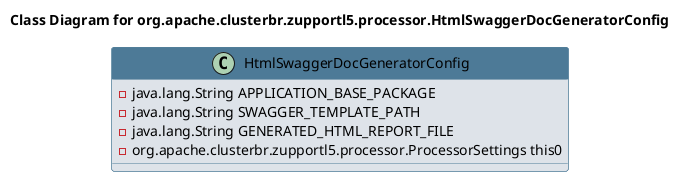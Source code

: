 @startuml 
skinparam class { 
 BackgroundColor #DEE3E9 
 ArrowColor #4D7A97 
 BorderColor #4D7A97 
}
left to right direction 
title Class Diagram for org.apache.clusterbr.zupportl5.processor.HtmlSwaggerDocGeneratorConfig
skinparam titleBackgroundColor White
skinparam classHeaderBackgroundColor #4D7A97 
skinparam stereotypeCBackgroundColor #F8981D 

class HtmlSwaggerDocGeneratorConfig {
 - java.lang.String APPLICATION_BASE_PACKAGE
 - java.lang.String SWAGGER_TEMPLATE_PATH
 - java.lang.String GENERATED_HTML_REPORT_FILE
 - org.apache.clusterbr.zupportl5.processor.ProcessorSettings this0
}
@enduml